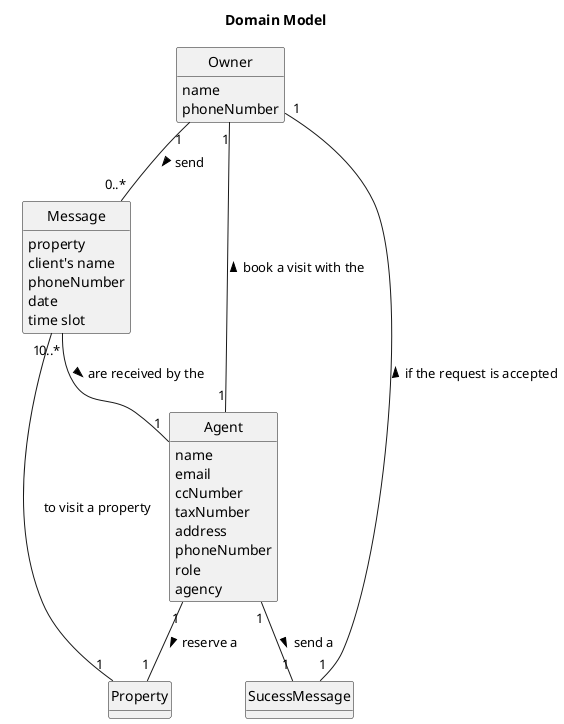 @startuml
skinparam monochrome true
skinparam packageStyle rectangle
skinparam shadowing false

'left to right direction

skinparam classAttributeIconSize 0

hide circle
hide methods

title Domain Model


class Owner {
    name
    phoneNumber
}


class Message {
    property
    client's name
    phoneNumber
    date
    time slot
}



class Agent {
    name
    email
    ccNumber
    taxNumber
    address
    phoneNumber
    role
    agency
}

class Property{
}

class SucessMessage {

}
Owner "1" -- "0..*" Message: send  >
Message "0..*" -- "1" Agent :  are received by the >
Agent "1" -- "1" Owner : book a visit with the >
Message "1" -- "1" Property : to visit a property
Agent "1" -- "1" Property : reserve a >
Agent "1" -- "1" SucessMessage : send a >
SucessMessage "1" -- "1" Owner : if the request is accepted >


@enduml